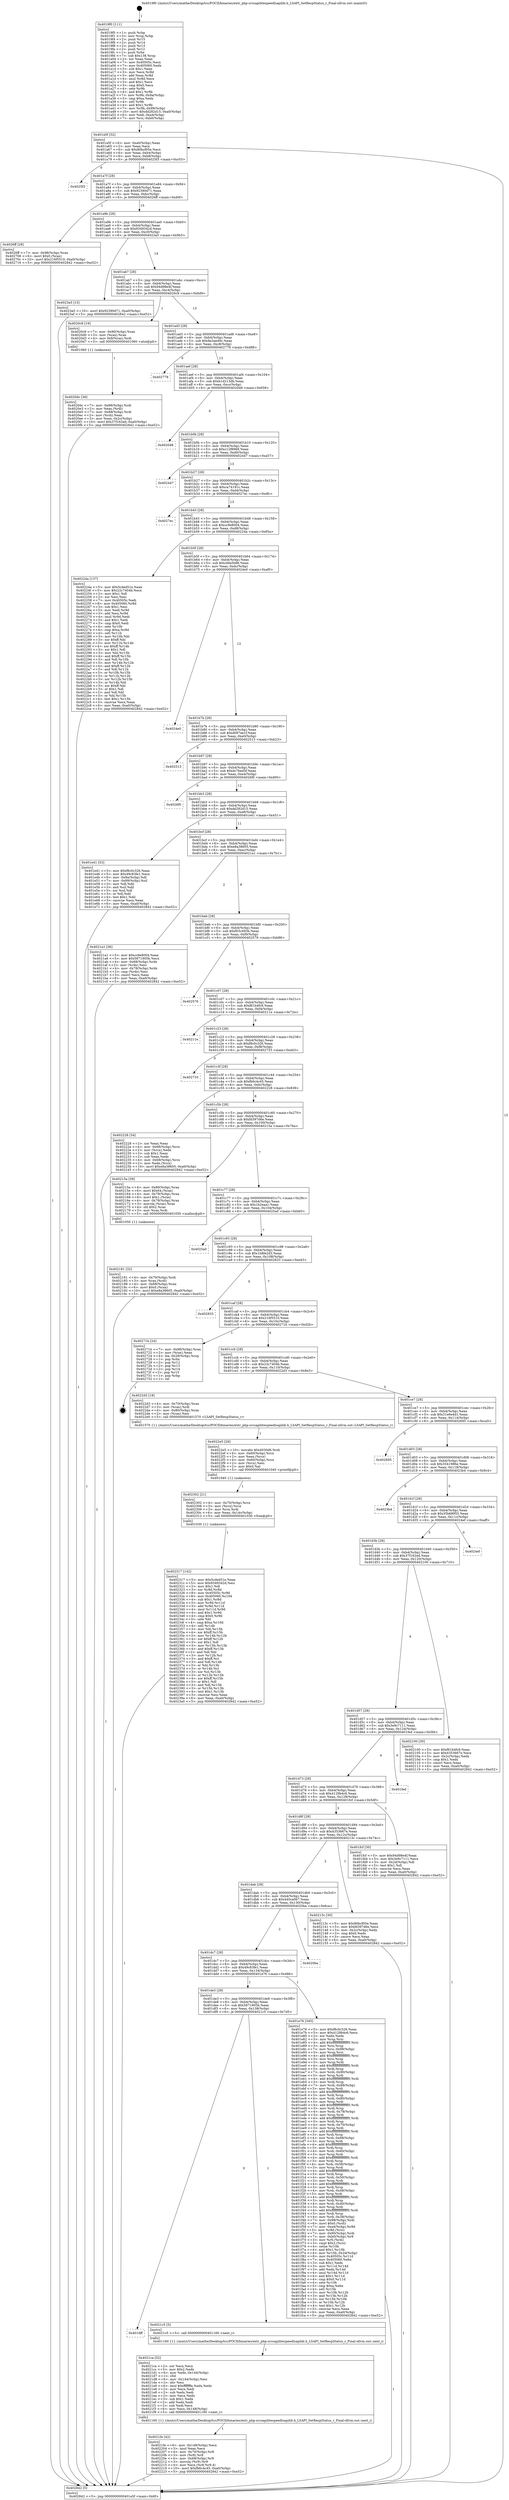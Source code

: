 digraph "0x4019f0" {
  label = "0x4019f0 (/mnt/c/Users/mathe/Desktop/tcc/POCII/binaries/extr_php-srcsapilitespeedlsapilib.h_LSAPI_SetRespStatus_r_Final-ollvm.out::main(0))"
  labelloc = "t"
  node[shape=record]

  Entry [label="",width=0.3,height=0.3,shape=circle,fillcolor=black,style=filled]
  "0x401a5f" [label="{
     0x401a5f [32]\l
     | [instrs]\l
     &nbsp;&nbsp;0x401a5f \<+6\>: mov -0xa0(%rbp),%eax\l
     &nbsp;&nbsp;0x401a65 \<+2\>: mov %eax,%ecx\l
     &nbsp;&nbsp;0x401a67 \<+6\>: sub $0x80bcf05e,%ecx\l
     &nbsp;&nbsp;0x401a6d \<+6\>: mov %eax,-0xb4(%rbp)\l
     &nbsp;&nbsp;0x401a73 \<+6\>: mov %ecx,-0xb8(%rbp)\l
     &nbsp;&nbsp;0x401a79 \<+6\>: je 00000000004025f3 \<main+0xc03\>\l
  }"]
  "0x4025f3" [label="{
     0x4025f3\l
  }", style=dashed]
  "0x401a7f" [label="{
     0x401a7f [28]\l
     | [instrs]\l
     &nbsp;&nbsp;0x401a7f \<+5\>: jmp 0000000000401a84 \<main+0x94\>\l
     &nbsp;&nbsp;0x401a84 \<+6\>: mov -0xb4(%rbp),%eax\l
     &nbsp;&nbsp;0x401a8a \<+5\>: sub $0x92390d71,%eax\l
     &nbsp;&nbsp;0x401a8f \<+6\>: mov %eax,-0xbc(%rbp)\l
     &nbsp;&nbsp;0x401a95 \<+6\>: je 00000000004026ff \<main+0xd0f\>\l
  }"]
  Exit [label="",width=0.3,height=0.3,shape=circle,fillcolor=black,style=filled,peripheries=2]
  "0x4026ff" [label="{
     0x4026ff [28]\l
     | [instrs]\l
     &nbsp;&nbsp;0x4026ff \<+7\>: mov -0x98(%rbp),%rax\l
     &nbsp;&nbsp;0x402706 \<+6\>: movl $0x0,(%rax)\l
     &nbsp;&nbsp;0x40270c \<+10\>: movl $0x216f5510,-0xa0(%rbp)\l
     &nbsp;&nbsp;0x402716 \<+5\>: jmp 0000000000402842 \<main+0xe52\>\l
  }"]
  "0x401a9b" [label="{
     0x401a9b [28]\l
     | [instrs]\l
     &nbsp;&nbsp;0x401a9b \<+5\>: jmp 0000000000401aa0 \<main+0xb0\>\l
     &nbsp;&nbsp;0x401aa0 \<+6\>: mov -0xb4(%rbp),%eax\l
     &nbsp;&nbsp;0x401aa6 \<+5\>: sub $0x9349342d,%eax\l
     &nbsp;&nbsp;0x401aab \<+6\>: mov %eax,-0xc0(%rbp)\l
     &nbsp;&nbsp;0x401ab1 \<+6\>: je 00000000004023a5 \<main+0x9b5\>\l
  }"]
  "0x402317" [label="{
     0x402317 [142]\l
     | [instrs]\l
     &nbsp;&nbsp;0x402317 \<+5\>: mov $0x5cded51e,%eax\l
     &nbsp;&nbsp;0x40231c \<+5\>: mov $0x9349342d,%esi\l
     &nbsp;&nbsp;0x402321 \<+2\>: mov $0x1,%dl\l
     &nbsp;&nbsp;0x402323 \<+3\>: xor %r8d,%r8d\l
     &nbsp;&nbsp;0x402326 \<+8\>: mov 0x40505c,%r9d\l
     &nbsp;&nbsp;0x40232e \<+8\>: mov 0x405060,%r10d\l
     &nbsp;&nbsp;0x402336 \<+4\>: sub $0x1,%r8d\l
     &nbsp;&nbsp;0x40233a \<+3\>: mov %r9d,%r11d\l
     &nbsp;&nbsp;0x40233d \<+3\>: add %r8d,%r11d\l
     &nbsp;&nbsp;0x402340 \<+4\>: imul %r11d,%r9d\l
     &nbsp;&nbsp;0x402344 \<+4\>: and $0x1,%r9d\l
     &nbsp;&nbsp;0x402348 \<+4\>: cmp $0x0,%r9d\l
     &nbsp;&nbsp;0x40234c \<+3\>: sete %bl\l
     &nbsp;&nbsp;0x40234f \<+4\>: cmp $0xa,%r10d\l
     &nbsp;&nbsp;0x402353 \<+4\>: setl %r14b\l
     &nbsp;&nbsp;0x402357 \<+3\>: mov %bl,%r15b\l
     &nbsp;&nbsp;0x40235a \<+4\>: xor $0xff,%r15b\l
     &nbsp;&nbsp;0x40235e \<+3\>: mov %r14b,%r12b\l
     &nbsp;&nbsp;0x402361 \<+4\>: xor $0xff,%r12b\l
     &nbsp;&nbsp;0x402365 \<+3\>: xor $0x1,%dl\l
     &nbsp;&nbsp;0x402368 \<+3\>: mov %r15b,%r13b\l
     &nbsp;&nbsp;0x40236b \<+4\>: and $0xff,%r13b\l
     &nbsp;&nbsp;0x40236f \<+2\>: and %dl,%bl\l
     &nbsp;&nbsp;0x402371 \<+3\>: mov %r12b,%cl\l
     &nbsp;&nbsp;0x402374 \<+3\>: and $0xff,%cl\l
     &nbsp;&nbsp;0x402377 \<+3\>: and %dl,%r14b\l
     &nbsp;&nbsp;0x40237a \<+3\>: or %bl,%r13b\l
     &nbsp;&nbsp;0x40237d \<+3\>: or %r14b,%cl\l
     &nbsp;&nbsp;0x402380 \<+3\>: xor %cl,%r13b\l
     &nbsp;&nbsp;0x402383 \<+3\>: or %r12b,%r15b\l
     &nbsp;&nbsp;0x402386 \<+4\>: xor $0xff,%r15b\l
     &nbsp;&nbsp;0x40238a \<+3\>: or $0x1,%dl\l
     &nbsp;&nbsp;0x40238d \<+3\>: and %dl,%r15b\l
     &nbsp;&nbsp;0x402390 \<+3\>: or %r15b,%r13b\l
     &nbsp;&nbsp;0x402393 \<+4\>: test $0x1,%r13b\l
     &nbsp;&nbsp;0x402397 \<+3\>: cmovne %esi,%eax\l
     &nbsp;&nbsp;0x40239a \<+6\>: mov %eax,-0xa0(%rbp)\l
     &nbsp;&nbsp;0x4023a0 \<+5\>: jmp 0000000000402842 \<main+0xe52\>\l
  }"]
  "0x4023a5" [label="{
     0x4023a5 [15]\l
     | [instrs]\l
     &nbsp;&nbsp;0x4023a5 \<+10\>: movl $0x92390d71,-0xa0(%rbp)\l
     &nbsp;&nbsp;0x4023af \<+5\>: jmp 0000000000402842 \<main+0xe52\>\l
  }"]
  "0x401ab7" [label="{
     0x401ab7 [28]\l
     | [instrs]\l
     &nbsp;&nbsp;0x401ab7 \<+5\>: jmp 0000000000401abc \<main+0xcc\>\l
     &nbsp;&nbsp;0x401abc \<+6\>: mov -0xb4(%rbp),%eax\l
     &nbsp;&nbsp;0x401ac2 \<+5\>: sub $0x94d98e4f,%eax\l
     &nbsp;&nbsp;0x401ac7 \<+6\>: mov %eax,-0xc4(%rbp)\l
     &nbsp;&nbsp;0x401acd \<+6\>: je 00000000004020c9 \<main+0x6d9\>\l
  }"]
  "0x402302" [label="{
     0x402302 [21]\l
     | [instrs]\l
     &nbsp;&nbsp;0x402302 \<+4\>: mov -0x70(%rbp),%rcx\l
     &nbsp;&nbsp;0x402306 \<+3\>: mov (%rcx),%rcx\l
     &nbsp;&nbsp;0x402309 \<+3\>: mov %rcx,%rdi\l
     &nbsp;&nbsp;0x40230c \<+6\>: mov %eax,-0x14c(%rbp)\l
     &nbsp;&nbsp;0x402312 \<+5\>: call 0000000000401030 \<free@plt\>\l
     | [calls]\l
     &nbsp;&nbsp;0x401030 \{1\} (unknown)\l
  }"]
  "0x4020c9" [label="{
     0x4020c9 [19]\l
     | [instrs]\l
     &nbsp;&nbsp;0x4020c9 \<+7\>: mov -0x90(%rbp),%rax\l
     &nbsp;&nbsp;0x4020d0 \<+3\>: mov (%rax),%rax\l
     &nbsp;&nbsp;0x4020d3 \<+4\>: mov 0x8(%rax),%rdi\l
     &nbsp;&nbsp;0x4020d7 \<+5\>: call 0000000000401060 \<atoi@plt\>\l
     | [calls]\l
     &nbsp;&nbsp;0x401060 \{1\} (unknown)\l
  }"]
  "0x401ad3" [label="{
     0x401ad3 [28]\l
     | [instrs]\l
     &nbsp;&nbsp;0x401ad3 \<+5\>: jmp 0000000000401ad8 \<main+0xe8\>\l
     &nbsp;&nbsp;0x401ad8 \<+6\>: mov -0xb4(%rbp),%eax\l
     &nbsp;&nbsp;0x401ade \<+5\>: sub $0x9a3ae49c,%eax\l
     &nbsp;&nbsp;0x401ae3 \<+6\>: mov %eax,-0xc8(%rbp)\l
     &nbsp;&nbsp;0x401ae9 \<+6\>: je 0000000000402778 \<main+0xd88\>\l
  }"]
  "0x4022e5" [label="{
     0x4022e5 [29]\l
     | [instrs]\l
     &nbsp;&nbsp;0x4022e5 \<+10\>: movabs $0x4030d6,%rdi\l
     &nbsp;&nbsp;0x4022ef \<+4\>: mov -0x60(%rbp),%rcx\l
     &nbsp;&nbsp;0x4022f3 \<+2\>: mov %eax,(%rcx)\l
     &nbsp;&nbsp;0x4022f5 \<+4\>: mov -0x60(%rbp),%rcx\l
     &nbsp;&nbsp;0x4022f9 \<+2\>: mov (%rcx),%esi\l
     &nbsp;&nbsp;0x4022fb \<+2\>: mov $0x0,%al\l
     &nbsp;&nbsp;0x4022fd \<+5\>: call 0000000000401040 \<printf@plt\>\l
     | [calls]\l
     &nbsp;&nbsp;0x401040 \{1\} (unknown)\l
  }"]
  "0x402778" [label="{
     0x402778\l
  }", style=dashed]
  "0x401aef" [label="{
     0x401aef [28]\l
     | [instrs]\l
     &nbsp;&nbsp;0x401aef \<+5\>: jmp 0000000000401af4 \<main+0x104\>\l
     &nbsp;&nbsp;0x401af4 \<+6\>: mov -0xb4(%rbp),%eax\l
     &nbsp;&nbsp;0x401afa \<+5\>: sub $0xb1d213db,%eax\l
     &nbsp;&nbsp;0x401aff \<+6\>: mov %eax,-0xcc(%rbp)\l
     &nbsp;&nbsp;0x401b05 \<+6\>: je 0000000000402048 \<main+0x658\>\l
  }"]
  "0x4021fe" [label="{
     0x4021fe [42]\l
     | [instrs]\l
     &nbsp;&nbsp;0x4021fe \<+6\>: mov -0x148(%rbp),%ecx\l
     &nbsp;&nbsp;0x402204 \<+3\>: imul %eax,%ecx\l
     &nbsp;&nbsp;0x402207 \<+4\>: mov -0x70(%rbp),%r8\l
     &nbsp;&nbsp;0x40220b \<+3\>: mov (%r8),%r8\l
     &nbsp;&nbsp;0x40220e \<+4\>: mov -0x68(%rbp),%r9\l
     &nbsp;&nbsp;0x402212 \<+3\>: movslq (%r9),%r9\l
     &nbsp;&nbsp;0x402215 \<+4\>: mov %ecx,(%r8,%r9,4)\l
     &nbsp;&nbsp;0x402219 \<+10\>: movl $0xfb6c4c45,-0xa0(%rbp)\l
     &nbsp;&nbsp;0x402223 \<+5\>: jmp 0000000000402842 \<main+0xe52\>\l
  }"]
  "0x402048" [label="{
     0x402048\l
  }", style=dashed]
  "0x401b0b" [label="{
     0x401b0b [28]\l
     | [instrs]\l
     &nbsp;&nbsp;0x401b0b \<+5\>: jmp 0000000000401b10 \<main+0x120\>\l
     &nbsp;&nbsp;0x401b10 \<+6\>: mov -0xb4(%rbp),%eax\l
     &nbsp;&nbsp;0x401b16 \<+5\>: sub $0xc12f8969,%eax\l
     &nbsp;&nbsp;0x401b1b \<+6\>: mov %eax,-0xd0(%rbp)\l
     &nbsp;&nbsp;0x401b21 \<+6\>: je 0000000000402447 \<main+0xa57\>\l
  }"]
  "0x4021ca" [label="{
     0x4021ca [52]\l
     | [instrs]\l
     &nbsp;&nbsp;0x4021ca \<+2\>: xor %ecx,%ecx\l
     &nbsp;&nbsp;0x4021cc \<+5\>: mov $0x2,%edx\l
     &nbsp;&nbsp;0x4021d1 \<+6\>: mov %edx,-0x144(%rbp)\l
     &nbsp;&nbsp;0x4021d7 \<+1\>: cltd\l
     &nbsp;&nbsp;0x4021d8 \<+6\>: mov -0x144(%rbp),%esi\l
     &nbsp;&nbsp;0x4021de \<+2\>: idiv %esi\l
     &nbsp;&nbsp;0x4021e0 \<+6\>: imul $0xfffffffe,%edx,%edx\l
     &nbsp;&nbsp;0x4021e6 \<+2\>: mov %ecx,%edi\l
     &nbsp;&nbsp;0x4021e8 \<+2\>: sub %edx,%edi\l
     &nbsp;&nbsp;0x4021ea \<+2\>: mov %ecx,%edx\l
     &nbsp;&nbsp;0x4021ec \<+3\>: sub $0x1,%edx\l
     &nbsp;&nbsp;0x4021ef \<+2\>: add %edx,%edi\l
     &nbsp;&nbsp;0x4021f1 \<+2\>: sub %edi,%ecx\l
     &nbsp;&nbsp;0x4021f3 \<+6\>: mov %ecx,-0x148(%rbp)\l
     &nbsp;&nbsp;0x4021f9 \<+5\>: call 0000000000401160 \<next_i\>\l
     | [calls]\l
     &nbsp;&nbsp;0x401160 \{1\} (/mnt/c/Users/mathe/Desktop/tcc/POCII/binaries/extr_php-srcsapilitespeedlsapilib.h_LSAPI_SetRespStatus_r_Final-ollvm.out::next_i)\l
  }"]
  "0x402447" [label="{
     0x402447\l
  }", style=dashed]
  "0x401b27" [label="{
     0x401b27 [28]\l
     | [instrs]\l
     &nbsp;&nbsp;0x401b27 \<+5\>: jmp 0000000000401b2c \<main+0x13c\>\l
     &nbsp;&nbsp;0x401b2c \<+6\>: mov -0xb4(%rbp),%eax\l
     &nbsp;&nbsp;0x401b32 \<+5\>: sub $0xca74191c,%eax\l
     &nbsp;&nbsp;0x401b37 \<+6\>: mov %eax,-0xd4(%rbp)\l
     &nbsp;&nbsp;0x401b3d \<+6\>: je 00000000004027ec \<main+0xdfc\>\l
  }"]
  "0x401dff" [label="{
     0x401dff\l
  }", style=dashed]
  "0x4027ec" [label="{
     0x4027ec\l
  }", style=dashed]
  "0x401b43" [label="{
     0x401b43 [28]\l
     | [instrs]\l
     &nbsp;&nbsp;0x401b43 \<+5\>: jmp 0000000000401b48 \<main+0x158\>\l
     &nbsp;&nbsp;0x401b48 \<+6\>: mov -0xb4(%rbp),%eax\l
     &nbsp;&nbsp;0x401b4e \<+5\>: sub $0xcc9e8004,%eax\l
     &nbsp;&nbsp;0x401b53 \<+6\>: mov %eax,-0xd8(%rbp)\l
     &nbsp;&nbsp;0x401b59 \<+6\>: je 000000000040224a \<main+0x85a\>\l
  }"]
  "0x4021c5" [label="{
     0x4021c5 [5]\l
     | [instrs]\l
     &nbsp;&nbsp;0x4021c5 \<+5\>: call 0000000000401160 \<next_i\>\l
     | [calls]\l
     &nbsp;&nbsp;0x401160 \{1\} (/mnt/c/Users/mathe/Desktop/tcc/POCII/binaries/extr_php-srcsapilitespeedlsapilib.h_LSAPI_SetRespStatus_r_Final-ollvm.out::next_i)\l
  }"]
  "0x40224a" [label="{
     0x40224a [137]\l
     | [instrs]\l
     &nbsp;&nbsp;0x40224a \<+5\>: mov $0x5cded51e,%eax\l
     &nbsp;&nbsp;0x40224f \<+5\>: mov $0x22c7404b,%ecx\l
     &nbsp;&nbsp;0x402254 \<+2\>: mov $0x1,%dl\l
     &nbsp;&nbsp;0x402256 \<+2\>: xor %esi,%esi\l
     &nbsp;&nbsp;0x402258 \<+7\>: mov 0x40505c,%edi\l
     &nbsp;&nbsp;0x40225f \<+8\>: mov 0x405060,%r8d\l
     &nbsp;&nbsp;0x402267 \<+3\>: sub $0x1,%esi\l
     &nbsp;&nbsp;0x40226a \<+3\>: mov %edi,%r9d\l
     &nbsp;&nbsp;0x40226d \<+3\>: add %esi,%r9d\l
     &nbsp;&nbsp;0x402270 \<+4\>: imul %r9d,%edi\l
     &nbsp;&nbsp;0x402274 \<+3\>: and $0x1,%edi\l
     &nbsp;&nbsp;0x402277 \<+3\>: cmp $0x0,%edi\l
     &nbsp;&nbsp;0x40227a \<+4\>: sete %r10b\l
     &nbsp;&nbsp;0x40227e \<+4\>: cmp $0xa,%r8d\l
     &nbsp;&nbsp;0x402282 \<+4\>: setl %r11b\l
     &nbsp;&nbsp;0x402286 \<+3\>: mov %r10b,%bl\l
     &nbsp;&nbsp;0x402289 \<+3\>: xor $0xff,%bl\l
     &nbsp;&nbsp;0x40228c \<+3\>: mov %r11b,%r14b\l
     &nbsp;&nbsp;0x40228f \<+4\>: xor $0xff,%r14b\l
     &nbsp;&nbsp;0x402293 \<+3\>: xor $0x1,%dl\l
     &nbsp;&nbsp;0x402296 \<+3\>: mov %bl,%r15b\l
     &nbsp;&nbsp;0x402299 \<+4\>: and $0xff,%r15b\l
     &nbsp;&nbsp;0x40229d \<+3\>: and %dl,%r10b\l
     &nbsp;&nbsp;0x4022a0 \<+3\>: mov %r14b,%r12b\l
     &nbsp;&nbsp;0x4022a3 \<+4\>: and $0xff,%r12b\l
     &nbsp;&nbsp;0x4022a7 \<+3\>: and %dl,%r11b\l
     &nbsp;&nbsp;0x4022aa \<+3\>: or %r10b,%r15b\l
     &nbsp;&nbsp;0x4022ad \<+3\>: or %r11b,%r12b\l
     &nbsp;&nbsp;0x4022b0 \<+3\>: xor %r12b,%r15b\l
     &nbsp;&nbsp;0x4022b3 \<+3\>: or %r14b,%bl\l
     &nbsp;&nbsp;0x4022b6 \<+3\>: xor $0xff,%bl\l
     &nbsp;&nbsp;0x4022b9 \<+3\>: or $0x1,%dl\l
     &nbsp;&nbsp;0x4022bc \<+2\>: and %dl,%bl\l
     &nbsp;&nbsp;0x4022be \<+3\>: or %bl,%r15b\l
     &nbsp;&nbsp;0x4022c1 \<+4\>: test $0x1,%r15b\l
     &nbsp;&nbsp;0x4022c5 \<+3\>: cmovne %ecx,%eax\l
     &nbsp;&nbsp;0x4022c8 \<+6\>: mov %eax,-0xa0(%rbp)\l
     &nbsp;&nbsp;0x4022ce \<+5\>: jmp 0000000000402842 \<main+0xe52\>\l
  }"]
  "0x401b5f" [label="{
     0x401b5f [28]\l
     | [instrs]\l
     &nbsp;&nbsp;0x401b5f \<+5\>: jmp 0000000000401b64 \<main+0x174\>\l
     &nbsp;&nbsp;0x401b64 \<+6\>: mov -0xb4(%rbp),%eax\l
     &nbsp;&nbsp;0x401b6a \<+5\>: sub $0xcfda5b86,%eax\l
     &nbsp;&nbsp;0x401b6f \<+6\>: mov %eax,-0xdc(%rbp)\l
     &nbsp;&nbsp;0x401b75 \<+6\>: je 00000000004024e0 \<main+0xaf0\>\l
  }"]
  "0x402181" [label="{
     0x402181 [32]\l
     | [instrs]\l
     &nbsp;&nbsp;0x402181 \<+4\>: mov -0x70(%rbp),%rdi\l
     &nbsp;&nbsp;0x402185 \<+3\>: mov %rax,(%rdi)\l
     &nbsp;&nbsp;0x402188 \<+4\>: mov -0x68(%rbp),%rax\l
     &nbsp;&nbsp;0x40218c \<+6\>: movl $0x0,(%rax)\l
     &nbsp;&nbsp;0x402192 \<+10\>: movl $0xe8a38605,-0xa0(%rbp)\l
     &nbsp;&nbsp;0x40219c \<+5\>: jmp 0000000000402842 \<main+0xe52\>\l
  }"]
  "0x4024e0" [label="{
     0x4024e0\l
  }", style=dashed]
  "0x401b7b" [label="{
     0x401b7b [28]\l
     | [instrs]\l
     &nbsp;&nbsp;0x401b7b \<+5\>: jmp 0000000000401b80 \<main+0x190\>\l
     &nbsp;&nbsp;0x401b80 \<+6\>: mov -0xb4(%rbp),%eax\l
     &nbsp;&nbsp;0x401b86 \<+5\>: sub $0xd087ee1f,%eax\l
     &nbsp;&nbsp;0x401b8b \<+6\>: mov %eax,-0xe0(%rbp)\l
     &nbsp;&nbsp;0x401b91 \<+6\>: je 0000000000402513 \<main+0xb23\>\l
  }"]
  "0x4020dc" [label="{
     0x4020dc [36]\l
     | [instrs]\l
     &nbsp;&nbsp;0x4020dc \<+7\>: mov -0x88(%rbp),%rdi\l
     &nbsp;&nbsp;0x4020e3 \<+2\>: mov %eax,(%rdi)\l
     &nbsp;&nbsp;0x4020e5 \<+7\>: mov -0x88(%rbp),%rdi\l
     &nbsp;&nbsp;0x4020ec \<+2\>: mov (%rdi),%eax\l
     &nbsp;&nbsp;0x4020ee \<+3\>: mov %eax,-0x2c(%rbp)\l
     &nbsp;&nbsp;0x4020f1 \<+10\>: movl $0x37f162ed,-0xa0(%rbp)\l
     &nbsp;&nbsp;0x4020fb \<+5\>: jmp 0000000000402842 \<main+0xe52\>\l
  }"]
  "0x402513" [label="{
     0x402513\l
  }", style=dashed]
  "0x401b97" [label="{
     0x401b97 [28]\l
     | [instrs]\l
     &nbsp;&nbsp;0x401b97 \<+5\>: jmp 0000000000401b9c \<main+0x1ac\>\l
     &nbsp;&nbsp;0x401b9c \<+6\>: mov -0xb4(%rbp),%eax\l
     &nbsp;&nbsp;0x401ba2 \<+5\>: sub $0xdc7bed5f,%eax\l
     &nbsp;&nbsp;0x401ba7 \<+6\>: mov %eax,-0xe4(%rbp)\l
     &nbsp;&nbsp;0x401bad \<+6\>: je 00000000004026f0 \<main+0xd00\>\l
  }"]
  "0x401de3" [label="{
     0x401de3 [28]\l
     | [instrs]\l
     &nbsp;&nbsp;0x401de3 \<+5\>: jmp 0000000000401de8 \<main+0x3f8\>\l
     &nbsp;&nbsp;0x401de8 \<+6\>: mov -0xb4(%rbp),%eax\l
     &nbsp;&nbsp;0x401dee \<+5\>: sub $0x5871905b,%eax\l
     &nbsp;&nbsp;0x401df3 \<+6\>: mov %eax,-0x138(%rbp)\l
     &nbsp;&nbsp;0x401df9 \<+6\>: je 00000000004021c5 \<main+0x7d5\>\l
  }"]
  "0x4026f0" [label="{
     0x4026f0\l
  }", style=dashed]
  "0x401bb3" [label="{
     0x401bb3 [28]\l
     | [instrs]\l
     &nbsp;&nbsp;0x401bb3 \<+5\>: jmp 0000000000401bb8 \<main+0x1c8\>\l
     &nbsp;&nbsp;0x401bb8 \<+6\>: mov -0xb4(%rbp),%eax\l
     &nbsp;&nbsp;0x401bbe \<+5\>: sub $0xdd282d15,%eax\l
     &nbsp;&nbsp;0x401bc3 \<+6\>: mov %eax,-0xe8(%rbp)\l
     &nbsp;&nbsp;0x401bc9 \<+6\>: je 0000000000401e41 \<main+0x451\>\l
  }"]
  "0x401e76" [label="{
     0x401e76 [345]\l
     | [instrs]\l
     &nbsp;&nbsp;0x401e76 \<+5\>: mov $0xf8c0c326,%eax\l
     &nbsp;&nbsp;0x401e7b \<+5\>: mov $0x4129b4c6,%ecx\l
     &nbsp;&nbsp;0x401e80 \<+2\>: xor %edx,%edx\l
     &nbsp;&nbsp;0x401e82 \<+3\>: mov %rsp,%rsi\l
     &nbsp;&nbsp;0x401e85 \<+4\>: add $0xfffffffffffffff0,%rsi\l
     &nbsp;&nbsp;0x401e89 \<+3\>: mov %rsi,%rsp\l
     &nbsp;&nbsp;0x401e8c \<+7\>: mov %rsi,-0x98(%rbp)\l
     &nbsp;&nbsp;0x401e93 \<+3\>: mov %rsp,%rsi\l
     &nbsp;&nbsp;0x401e96 \<+4\>: add $0xfffffffffffffff0,%rsi\l
     &nbsp;&nbsp;0x401e9a \<+3\>: mov %rsi,%rsp\l
     &nbsp;&nbsp;0x401e9d \<+3\>: mov %rsp,%rdi\l
     &nbsp;&nbsp;0x401ea0 \<+4\>: add $0xfffffffffffffff0,%rdi\l
     &nbsp;&nbsp;0x401ea4 \<+3\>: mov %rdi,%rsp\l
     &nbsp;&nbsp;0x401ea7 \<+7\>: mov %rdi,-0x90(%rbp)\l
     &nbsp;&nbsp;0x401eae \<+3\>: mov %rsp,%rdi\l
     &nbsp;&nbsp;0x401eb1 \<+4\>: add $0xfffffffffffffff0,%rdi\l
     &nbsp;&nbsp;0x401eb5 \<+3\>: mov %rdi,%rsp\l
     &nbsp;&nbsp;0x401eb8 \<+7\>: mov %rdi,-0x88(%rbp)\l
     &nbsp;&nbsp;0x401ebf \<+3\>: mov %rsp,%rdi\l
     &nbsp;&nbsp;0x401ec2 \<+4\>: add $0xfffffffffffffff0,%rdi\l
     &nbsp;&nbsp;0x401ec6 \<+3\>: mov %rdi,%rsp\l
     &nbsp;&nbsp;0x401ec9 \<+4\>: mov %rdi,-0x80(%rbp)\l
     &nbsp;&nbsp;0x401ecd \<+3\>: mov %rsp,%rdi\l
     &nbsp;&nbsp;0x401ed0 \<+4\>: add $0xfffffffffffffff0,%rdi\l
     &nbsp;&nbsp;0x401ed4 \<+3\>: mov %rdi,%rsp\l
     &nbsp;&nbsp;0x401ed7 \<+4\>: mov %rdi,-0x78(%rbp)\l
     &nbsp;&nbsp;0x401edb \<+3\>: mov %rsp,%rdi\l
     &nbsp;&nbsp;0x401ede \<+4\>: add $0xfffffffffffffff0,%rdi\l
     &nbsp;&nbsp;0x401ee2 \<+3\>: mov %rdi,%rsp\l
     &nbsp;&nbsp;0x401ee5 \<+4\>: mov %rdi,-0x70(%rbp)\l
     &nbsp;&nbsp;0x401ee9 \<+3\>: mov %rsp,%rdi\l
     &nbsp;&nbsp;0x401eec \<+4\>: add $0xfffffffffffffff0,%rdi\l
     &nbsp;&nbsp;0x401ef0 \<+3\>: mov %rdi,%rsp\l
     &nbsp;&nbsp;0x401ef3 \<+4\>: mov %rdi,-0x68(%rbp)\l
     &nbsp;&nbsp;0x401ef7 \<+3\>: mov %rsp,%rdi\l
     &nbsp;&nbsp;0x401efa \<+4\>: add $0xfffffffffffffff0,%rdi\l
     &nbsp;&nbsp;0x401efe \<+3\>: mov %rdi,%rsp\l
     &nbsp;&nbsp;0x401f01 \<+4\>: mov %rdi,-0x60(%rbp)\l
     &nbsp;&nbsp;0x401f05 \<+3\>: mov %rsp,%rdi\l
     &nbsp;&nbsp;0x401f08 \<+4\>: add $0xfffffffffffffff0,%rdi\l
     &nbsp;&nbsp;0x401f0c \<+3\>: mov %rdi,%rsp\l
     &nbsp;&nbsp;0x401f0f \<+4\>: mov %rdi,-0x58(%rbp)\l
     &nbsp;&nbsp;0x401f13 \<+3\>: mov %rsp,%rdi\l
     &nbsp;&nbsp;0x401f16 \<+4\>: add $0xfffffffffffffff0,%rdi\l
     &nbsp;&nbsp;0x401f1a \<+3\>: mov %rdi,%rsp\l
     &nbsp;&nbsp;0x401f1d \<+4\>: mov %rdi,-0x50(%rbp)\l
     &nbsp;&nbsp;0x401f21 \<+3\>: mov %rsp,%rdi\l
     &nbsp;&nbsp;0x401f24 \<+4\>: add $0xfffffffffffffff0,%rdi\l
     &nbsp;&nbsp;0x401f28 \<+3\>: mov %rdi,%rsp\l
     &nbsp;&nbsp;0x401f2b \<+4\>: mov %rdi,-0x48(%rbp)\l
     &nbsp;&nbsp;0x401f2f \<+3\>: mov %rsp,%rdi\l
     &nbsp;&nbsp;0x401f32 \<+4\>: add $0xfffffffffffffff0,%rdi\l
     &nbsp;&nbsp;0x401f36 \<+3\>: mov %rdi,%rsp\l
     &nbsp;&nbsp;0x401f39 \<+4\>: mov %rdi,-0x40(%rbp)\l
     &nbsp;&nbsp;0x401f3d \<+3\>: mov %rsp,%rdi\l
     &nbsp;&nbsp;0x401f40 \<+4\>: add $0xfffffffffffffff0,%rdi\l
     &nbsp;&nbsp;0x401f44 \<+3\>: mov %rdi,%rsp\l
     &nbsp;&nbsp;0x401f47 \<+4\>: mov %rdi,-0x38(%rbp)\l
     &nbsp;&nbsp;0x401f4b \<+7\>: mov -0x98(%rbp),%rdi\l
     &nbsp;&nbsp;0x401f52 \<+6\>: movl $0x0,(%rdi)\l
     &nbsp;&nbsp;0x401f58 \<+7\>: mov -0xa4(%rbp),%r8d\l
     &nbsp;&nbsp;0x401f5f \<+3\>: mov %r8d,(%rsi)\l
     &nbsp;&nbsp;0x401f62 \<+7\>: mov -0x90(%rbp),%rdi\l
     &nbsp;&nbsp;0x401f69 \<+7\>: mov -0xb0(%rbp),%r9\l
     &nbsp;&nbsp;0x401f70 \<+3\>: mov %r9,(%rdi)\l
     &nbsp;&nbsp;0x401f73 \<+3\>: cmpl $0x2,(%rsi)\l
     &nbsp;&nbsp;0x401f76 \<+4\>: setne %r10b\l
     &nbsp;&nbsp;0x401f7a \<+4\>: and $0x1,%r10b\l
     &nbsp;&nbsp;0x401f7e \<+4\>: mov %r10b,-0x2d(%rbp)\l
     &nbsp;&nbsp;0x401f82 \<+8\>: mov 0x40505c,%r11d\l
     &nbsp;&nbsp;0x401f8a \<+7\>: mov 0x405060,%ebx\l
     &nbsp;&nbsp;0x401f91 \<+3\>: sub $0x1,%edx\l
     &nbsp;&nbsp;0x401f94 \<+3\>: mov %r11d,%r14d\l
     &nbsp;&nbsp;0x401f97 \<+3\>: add %edx,%r14d\l
     &nbsp;&nbsp;0x401f9a \<+4\>: imul %r14d,%r11d\l
     &nbsp;&nbsp;0x401f9e \<+4\>: and $0x1,%r11d\l
     &nbsp;&nbsp;0x401fa2 \<+4\>: cmp $0x0,%r11d\l
     &nbsp;&nbsp;0x401fa6 \<+4\>: sete %r10b\l
     &nbsp;&nbsp;0x401faa \<+3\>: cmp $0xa,%ebx\l
     &nbsp;&nbsp;0x401fad \<+4\>: setl %r15b\l
     &nbsp;&nbsp;0x401fb1 \<+3\>: mov %r10b,%r12b\l
     &nbsp;&nbsp;0x401fb4 \<+3\>: and %r15b,%r12b\l
     &nbsp;&nbsp;0x401fb7 \<+3\>: xor %r15b,%r10b\l
     &nbsp;&nbsp;0x401fba \<+3\>: or %r10b,%r12b\l
     &nbsp;&nbsp;0x401fbd \<+4\>: test $0x1,%r12b\l
     &nbsp;&nbsp;0x401fc1 \<+3\>: cmovne %ecx,%eax\l
     &nbsp;&nbsp;0x401fc4 \<+6\>: mov %eax,-0xa0(%rbp)\l
     &nbsp;&nbsp;0x401fca \<+5\>: jmp 0000000000402842 \<main+0xe52\>\l
  }"]
  "0x401e41" [label="{
     0x401e41 [53]\l
     | [instrs]\l
     &nbsp;&nbsp;0x401e41 \<+5\>: mov $0xf8c0c326,%eax\l
     &nbsp;&nbsp;0x401e46 \<+5\>: mov $0x49c83fe1,%ecx\l
     &nbsp;&nbsp;0x401e4b \<+6\>: mov -0x9a(%rbp),%dl\l
     &nbsp;&nbsp;0x401e51 \<+7\>: mov -0x99(%rbp),%sil\l
     &nbsp;&nbsp;0x401e58 \<+3\>: mov %dl,%dil\l
     &nbsp;&nbsp;0x401e5b \<+3\>: and %sil,%dil\l
     &nbsp;&nbsp;0x401e5e \<+3\>: xor %sil,%dl\l
     &nbsp;&nbsp;0x401e61 \<+3\>: or %dl,%dil\l
     &nbsp;&nbsp;0x401e64 \<+4\>: test $0x1,%dil\l
     &nbsp;&nbsp;0x401e68 \<+3\>: cmovne %ecx,%eax\l
     &nbsp;&nbsp;0x401e6b \<+6\>: mov %eax,-0xa0(%rbp)\l
     &nbsp;&nbsp;0x401e71 \<+5\>: jmp 0000000000402842 \<main+0xe52\>\l
  }"]
  "0x401bcf" [label="{
     0x401bcf [28]\l
     | [instrs]\l
     &nbsp;&nbsp;0x401bcf \<+5\>: jmp 0000000000401bd4 \<main+0x1e4\>\l
     &nbsp;&nbsp;0x401bd4 \<+6\>: mov -0xb4(%rbp),%eax\l
     &nbsp;&nbsp;0x401bda \<+5\>: sub $0xe8a38605,%eax\l
     &nbsp;&nbsp;0x401bdf \<+6\>: mov %eax,-0xec(%rbp)\l
     &nbsp;&nbsp;0x401be5 \<+6\>: je 00000000004021a1 \<main+0x7b1\>\l
  }"]
  "0x402842" [label="{
     0x402842 [5]\l
     | [instrs]\l
     &nbsp;&nbsp;0x402842 \<+5\>: jmp 0000000000401a5f \<main+0x6f\>\l
  }"]
  "0x4019f0" [label="{
     0x4019f0 [111]\l
     | [instrs]\l
     &nbsp;&nbsp;0x4019f0 \<+1\>: push %rbp\l
     &nbsp;&nbsp;0x4019f1 \<+3\>: mov %rsp,%rbp\l
     &nbsp;&nbsp;0x4019f4 \<+2\>: push %r15\l
     &nbsp;&nbsp;0x4019f6 \<+2\>: push %r14\l
     &nbsp;&nbsp;0x4019f8 \<+2\>: push %r13\l
     &nbsp;&nbsp;0x4019fa \<+2\>: push %r12\l
     &nbsp;&nbsp;0x4019fc \<+1\>: push %rbx\l
     &nbsp;&nbsp;0x4019fd \<+7\>: sub $0x138,%rsp\l
     &nbsp;&nbsp;0x401a04 \<+2\>: xor %eax,%eax\l
     &nbsp;&nbsp;0x401a06 \<+7\>: mov 0x40505c,%ecx\l
     &nbsp;&nbsp;0x401a0d \<+7\>: mov 0x405060,%edx\l
     &nbsp;&nbsp;0x401a14 \<+3\>: sub $0x1,%eax\l
     &nbsp;&nbsp;0x401a17 \<+3\>: mov %ecx,%r8d\l
     &nbsp;&nbsp;0x401a1a \<+3\>: add %eax,%r8d\l
     &nbsp;&nbsp;0x401a1d \<+4\>: imul %r8d,%ecx\l
     &nbsp;&nbsp;0x401a21 \<+3\>: and $0x1,%ecx\l
     &nbsp;&nbsp;0x401a24 \<+3\>: cmp $0x0,%ecx\l
     &nbsp;&nbsp;0x401a27 \<+4\>: sete %r9b\l
     &nbsp;&nbsp;0x401a2b \<+4\>: and $0x1,%r9b\l
     &nbsp;&nbsp;0x401a2f \<+7\>: mov %r9b,-0x9a(%rbp)\l
     &nbsp;&nbsp;0x401a36 \<+3\>: cmp $0xa,%edx\l
     &nbsp;&nbsp;0x401a39 \<+4\>: setl %r9b\l
     &nbsp;&nbsp;0x401a3d \<+4\>: and $0x1,%r9b\l
     &nbsp;&nbsp;0x401a41 \<+7\>: mov %r9b,-0x99(%rbp)\l
     &nbsp;&nbsp;0x401a48 \<+10\>: movl $0xdd282d15,-0xa0(%rbp)\l
     &nbsp;&nbsp;0x401a52 \<+6\>: mov %edi,-0xa4(%rbp)\l
     &nbsp;&nbsp;0x401a58 \<+7\>: mov %rsi,-0xb0(%rbp)\l
  }"]
  "0x401dc7" [label="{
     0x401dc7 [28]\l
     | [instrs]\l
     &nbsp;&nbsp;0x401dc7 \<+5\>: jmp 0000000000401dcc \<main+0x3dc\>\l
     &nbsp;&nbsp;0x401dcc \<+6\>: mov -0xb4(%rbp),%eax\l
     &nbsp;&nbsp;0x401dd2 \<+5\>: sub $0x49c83fe1,%eax\l
     &nbsp;&nbsp;0x401dd7 \<+6\>: mov %eax,-0x134(%rbp)\l
     &nbsp;&nbsp;0x401ddd \<+6\>: je 0000000000401e76 \<main+0x486\>\l
  }"]
  "0x4021a1" [label="{
     0x4021a1 [36]\l
     | [instrs]\l
     &nbsp;&nbsp;0x4021a1 \<+5\>: mov $0xcc9e8004,%eax\l
     &nbsp;&nbsp;0x4021a6 \<+5\>: mov $0x5871905b,%ecx\l
     &nbsp;&nbsp;0x4021ab \<+4\>: mov -0x68(%rbp),%rdx\l
     &nbsp;&nbsp;0x4021af \<+2\>: mov (%rdx),%esi\l
     &nbsp;&nbsp;0x4021b1 \<+4\>: mov -0x78(%rbp),%rdx\l
     &nbsp;&nbsp;0x4021b5 \<+2\>: cmp (%rdx),%esi\l
     &nbsp;&nbsp;0x4021b7 \<+3\>: cmovl %ecx,%eax\l
     &nbsp;&nbsp;0x4021ba \<+6\>: mov %eax,-0xa0(%rbp)\l
     &nbsp;&nbsp;0x4021c0 \<+5\>: jmp 0000000000402842 \<main+0xe52\>\l
  }"]
  "0x401beb" [label="{
     0x401beb [28]\l
     | [instrs]\l
     &nbsp;&nbsp;0x401beb \<+5\>: jmp 0000000000401bf0 \<main+0x200\>\l
     &nbsp;&nbsp;0x401bf0 \<+6\>: mov -0xb4(%rbp),%eax\l
     &nbsp;&nbsp;0x401bf6 \<+5\>: sub $0xf03c493b,%eax\l
     &nbsp;&nbsp;0x401bfb \<+6\>: mov %eax,-0xf0(%rbp)\l
     &nbsp;&nbsp;0x401c01 \<+6\>: je 0000000000402576 \<main+0xb86\>\l
  }"]
  "0x4020ba" [label="{
     0x4020ba\l
  }", style=dashed]
  "0x402576" [label="{
     0x402576\l
  }", style=dashed]
  "0x401c07" [label="{
     0x401c07 [28]\l
     | [instrs]\l
     &nbsp;&nbsp;0x401c07 \<+5\>: jmp 0000000000401c0c \<main+0x21c\>\l
     &nbsp;&nbsp;0x401c0c \<+6\>: mov -0xb4(%rbp),%eax\l
     &nbsp;&nbsp;0x401c12 \<+5\>: sub $0xf61b4fc9,%eax\l
     &nbsp;&nbsp;0x401c17 \<+6\>: mov %eax,-0xf4(%rbp)\l
     &nbsp;&nbsp;0x401c1d \<+6\>: je 000000000040211e \<main+0x72e\>\l
  }"]
  "0x401dab" [label="{
     0x401dab [28]\l
     | [instrs]\l
     &nbsp;&nbsp;0x401dab \<+5\>: jmp 0000000000401db0 \<main+0x3c0\>\l
     &nbsp;&nbsp;0x401db0 \<+6\>: mov -0xb4(%rbp),%eax\l
     &nbsp;&nbsp;0x401db6 \<+5\>: sub $0x440ca067,%eax\l
     &nbsp;&nbsp;0x401dbb \<+6\>: mov %eax,-0x130(%rbp)\l
     &nbsp;&nbsp;0x401dc1 \<+6\>: je 00000000004020ba \<main+0x6ca\>\l
  }"]
  "0x40211e" [label="{
     0x40211e\l
  }", style=dashed]
  "0x401c23" [label="{
     0x401c23 [28]\l
     | [instrs]\l
     &nbsp;&nbsp;0x401c23 \<+5\>: jmp 0000000000401c28 \<main+0x238\>\l
     &nbsp;&nbsp;0x401c28 \<+6\>: mov -0xb4(%rbp),%eax\l
     &nbsp;&nbsp;0x401c2e \<+5\>: sub $0xf8c0c326,%eax\l
     &nbsp;&nbsp;0x401c33 \<+6\>: mov %eax,-0xf8(%rbp)\l
     &nbsp;&nbsp;0x401c39 \<+6\>: je 0000000000402733 \<main+0xd43\>\l
  }"]
  "0x40213c" [label="{
     0x40213c [30]\l
     | [instrs]\l
     &nbsp;&nbsp;0x40213c \<+5\>: mov $0x80bcf05e,%eax\l
     &nbsp;&nbsp;0x402141 \<+5\>: mov $0xfd397d6e,%ecx\l
     &nbsp;&nbsp;0x402146 \<+3\>: mov -0x2c(%rbp),%edx\l
     &nbsp;&nbsp;0x402149 \<+3\>: cmp $0x0,%edx\l
     &nbsp;&nbsp;0x40214c \<+3\>: cmove %ecx,%eax\l
     &nbsp;&nbsp;0x40214f \<+6\>: mov %eax,-0xa0(%rbp)\l
     &nbsp;&nbsp;0x402155 \<+5\>: jmp 0000000000402842 \<main+0xe52\>\l
  }"]
  "0x402733" [label="{
     0x402733\l
  }", style=dashed]
  "0x401c3f" [label="{
     0x401c3f [28]\l
     | [instrs]\l
     &nbsp;&nbsp;0x401c3f \<+5\>: jmp 0000000000401c44 \<main+0x254\>\l
     &nbsp;&nbsp;0x401c44 \<+6\>: mov -0xb4(%rbp),%eax\l
     &nbsp;&nbsp;0x401c4a \<+5\>: sub $0xfb6c4c45,%eax\l
     &nbsp;&nbsp;0x401c4f \<+6\>: mov %eax,-0xfc(%rbp)\l
     &nbsp;&nbsp;0x401c55 \<+6\>: je 0000000000402228 \<main+0x838\>\l
  }"]
  "0x401d8f" [label="{
     0x401d8f [28]\l
     | [instrs]\l
     &nbsp;&nbsp;0x401d8f \<+5\>: jmp 0000000000401d94 \<main+0x3a4\>\l
     &nbsp;&nbsp;0x401d94 \<+6\>: mov -0xb4(%rbp),%eax\l
     &nbsp;&nbsp;0x401d9a \<+5\>: sub $0x4353667e,%eax\l
     &nbsp;&nbsp;0x401d9f \<+6\>: mov %eax,-0x12c(%rbp)\l
     &nbsp;&nbsp;0x401da5 \<+6\>: je 000000000040213c \<main+0x74c\>\l
  }"]
  "0x402228" [label="{
     0x402228 [34]\l
     | [instrs]\l
     &nbsp;&nbsp;0x402228 \<+2\>: xor %eax,%eax\l
     &nbsp;&nbsp;0x40222a \<+4\>: mov -0x68(%rbp),%rcx\l
     &nbsp;&nbsp;0x40222e \<+2\>: mov (%rcx),%edx\l
     &nbsp;&nbsp;0x402230 \<+3\>: sub $0x1,%eax\l
     &nbsp;&nbsp;0x402233 \<+2\>: sub %eax,%edx\l
     &nbsp;&nbsp;0x402235 \<+4\>: mov -0x68(%rbp),%rcx\l
     &nbsp;&nbsp;0x402239 \<+2\>: mov %edx,(%rcx)\l
     &nbsp;&nbsp;0x40223b \<+10\>: movl $0xe8a38605,-0xa0(%rbp)\l
     &nbsp;&nbsp;0x402245 \<+5\>: jmp 0000000000402842 \<main+0xe52\>\l
  }"]
  "0x401c5b" [label="{
     0x401c5b [28]\l
     | [instrs]\l
     &nbsp;&nbsp;0x401c5b \<+5\>: jmp 0000000000401c60 \<main+0x270\>\l
     &nbsp;&nbsp;0x401c60 \<+6\>: mov -0xb4(%rbp),%eax\l
     &nbsp;&nbsp;0x401c66 \<+5\>: sub $0xfd397d6e,%eax\l
     &nbsp;&nbsp;0x401c6b \<+6\>: mov %eax,-0x100(%rbp)\l
     &nbsp;&nbsp;0x401c71 \<+6\>: je 000000000040215a \<main+0x76a\>\l
  }"]
  "0x401fcf" [label="{
     0x401fcf [30]\l
     | [instrs]\l
     &nbsp;&nbsp;0x401fcf \<+5\>: mov $0x94d98e4f,%eax\l
     &nbsp;&nbsp;0x401fd4 \<+5\>: mov $0x3e9c7111,%ecx\l
     &nbsp;&nbsp;0x401fd9 \<+3\>: mov -0x2d(%rbp),%dl\l
     &nbsp;&nbsp;0x401fdc \<+3\>: test $0x1,%dl\l
     &nbsp;&nbsp;0x401fdf \<+3\>: cmovne %ecx,%eax\l
     &nbsp;&nbsp;0x401fe2 \<+6\>: mov %eax,-0xa0(%rbp)\l
     &nbsp;&nbsp;0x401fe8 \<+5\>: jmp 0000000000402842 \<main+0xe52\>\l
  }"]
  "0x40215a" [label="{
     0x40215a [39]\l
     | [instrs]\l
     &nbsp;&nbsp;0x40215a \<+4\>: mov -0x80(%rbp),%rax\l
     &nbsp;&nbsp;0x40215e \<+6\>: movl $0x64,(%rax)\l
     &nbsp;&nbsp;0x402164 \<+4\>: mov -0x78(%rbp),%rax\l
     &nbsp;&nbsp;0x402168 \<+6\>: movl $0x1,(%rax)\l
     &nbsp;&nbsp;0x40216e \<+4\>: mov -0x78(%rbp),%rax\l
     &nbsp;&nbsp;0x402172 \<+3\>: movslq (%rax),%rax\l
     &nbsp;&nbsp;0x402175 \<+4\>: shl $0x2,%rax\l
     &nbsp;&nbsp;0x402179 \<+3\>: mov %rax,%rdi\l
     &nbsp;&nbsp;0x40217c \<+5\>: call 0000000000401050 \<malloc@plt\>\l
     | [calls]\l
     &nbsp;&nbsp;0x401050 \{1\} (unknown)\l
  }"]
  "0x401c77" [label="{
     0x401c77 [28]\l
     | [instrs]\l
     &nbsp;&nbsp;0x401c77 \<+5\>: jmp 0000000000401c7c \<main+0x28c\>\l
     &nbsp;&nbsp;0x401c7c \<+6\>: mov -0xb4(%rbp),%eax\l
     &nbsp;&nbsp;0x401c82 \<+5\>: sub $0x1b2eaa1,%eax\l
     &nbsp;&nbsp;0x401c87 \<+6\>: mov %eax,-0x104(%rbp)\l
     &nbsp;&nbsp;0x401c8d \<+6\>: je 00000000004025a0 \<main+0xbb0\>\l
  }"]
  "0x401d73" [label="{
     0x401d73 [28]\l
     | [instrs]\l
     &nbsp;&nbsp;0x401d73 \<+5\>: jmp 0000000000401d78 \<main+0x388\>\l
     &nbsp;&nbsp;0x401d78 \<+6\>: mov -0xb4(%rbp),%eax\l
     &nbsp;&nbsp;0x401d7e \<+5\>: sub $0x4129b4c6,%eax\l
     &nbsp;&nbsp;0x401d83 \<+6\>: mov %eax,-0x128(%rbp)\l
     &nbsp;&nbsp;0x401d89 \<+6\>: je 0000000000401fcf \<main+0x5df\>\l
  }"]
  "0x4025a0" [label="{
     0x4025a0\l
  }", style=dashed]
  "0x401c93" [label="{
     0x401c93 [28]\l
     | [instrs]\l
     &nbsp;&nbsp;0x401c93 \<+5\>: jmp 0000000000401c98 \<main+0x2a8\>\l
     &nbsp;&nbsp;0x401c98 \<+6\>: mov -0xb4(%rbp),%eax\l
     &nbsp;&nbsp;0x401c9e \<+5\>: sub $0x1b8fe2d3,%eax\l
     &nbsp;&nbsp;0x401ca3 \<+6\>: mov %eax,-0x108(%rbp)\l
     &nbsp;&nbsp;0x401ca9 \<+6\>: je 0000000000402833 \<main+0xe43\>\l
  }"]
  "0x401fed" [label="{
     0x401fed\l
  }", style=dashed]
  "0x402833" [label="{
     0x402833\l
  }", style=dashed]
  "0x401caf" [label="{
     0x401caf [28]\l
     | [instrs]\l
     &nbsp;&nbsp;0x401caf \<+5\>: jmp 0000000000401cb4 \<main+0x2c4\>\l
     &nbsp;&nbsp;0x401cb4 \<+6\>: mov -0xb4(%rbp),%eax\l
     &nbsp;&nbsp;0x401cba \<+5\>: sub $0x216f5510,%eax\l
     &nbsp;&nbsp;0x401cbf \<+6\>: mov %eax,-0x10c(%rbp)\l
     &nbsp;&nbsp;0x401cc5 \<+6\>: je 000000000040271b \<main+0xd2b\>\l
  }"]
  "0x401d57" [label="{
     0x401d57 [28]\l
     | [instrs]\l
     &nbsp;&nbsp;0x401d57 \<+5\>: jmp 0000000000401d5c \<main+0x36c\>\l
     &nbsp;&nbsp;0x401d5c \<+6\>: mov -0xb4(%rbp),%eax\l
     &nbsp;&nbsp;0x401d62 \<+5\>: sub $0x3e9c7111,%eax\l
     &nbsp;&nbsp;0x401d67 \<+6\>: mov %eax,-0x124(%rbp)\l
     &nbsp;&nbsp;0x401d6d \<+6\>: je 0000000000401fed \<main+0x5fd\>\l
  }"]
  "0x40271b" [label="{
     0x40271b [24]\l
     | [instrs]\l
     &nbsp;&nbsp;0x40271b \<+7\>: mov -0x98(%rbp),%rax\l
     &nbsp;&nbsp;0x402722 \<+2\>: mov (%rax),%eax\l
     &nbsp;&nbsp;0x402724 \<+4\>: lea -0x28(%rbp),%rsp\l
     &nbsp;&nbsp;0x402728 \<+1\>: pop %rbx\l
     &nbsp;&nbsp;0x402729 \<+2\>: pop %r12\l
     &nbsp;&nbsp;0x40272b \<+2\>: pop %r13\l
     &nbsp;&nbsp;0x40272d \<+2\>: pop %r14\l
     &nbsp;&nbsp;0x40272f \<+2\>: pop %r15\l
     &nbsp;&nbsp;0x402731 \<+1\>: pop %rbp\l
     &nbsp;&nbsp;0x402732 \<+1\>: ret\l
  }"]
  "0x401ccb" [label="{
     0x401ccb [28]\l
     | [instrs]\l
     &nbsp;&nbsp;0x401ccb \<+5\>: jmp 0000000000401cd0 \<main+0x2e0\>\l
     &nbsp;&nbsp;0x401cd0 \<+6\>: mov -0xb4(%rbp),%eax\l
     &nbsp;&nbsp;0x401cd6 \<+5\>: sub $0x22c7404b,%eax\l
     &nbsp;&nbsp;0x401cdb \<+6\>: mov %eax,-0x110(%rbp)\l
     &nbsp;&nbsp;0x401ce1 \<+6\>: je 00000000004022d3 \<main+0x8e3\>\l
  }"]
  "0x402100" [label="{
     0x402100 [30]\l
     | [instrs]\l
     &nbsp;&nbsp;0x402100 \<+5\>: mov $0xf61b4fc9,%eax\l
     &nbsp;&nbsp;0x402105 \<+5\>: mov $0x4353667e,%ecx\l
     &nbsp;&nbsp;0x40210a \<+3\>: mov -0x2c(%rbp),%edx\l
     &nbsp;&nbsp;0x40210d \<+3\>: cmp $0x1,%edx\l
     &nbsp;&nbsp;0x402110 \<+3\>: cmovl %ecx,%eax\l
     &nbsp;&nbsp;0x402113 \<+6\>: mov %eax,-0xa0(%rbp)\l
     &nbsp;&nbsp;0x402119 \<+5\>: jmp 0000000000402842 \<main+0xe52\>\l
  }"]
  "0x4022d3" [label="{
     0x4022d3 [18]\l
     | [instrs]\l
     &nbsp;&nbsp;0x4022d3 \<+4\>: mov -0x70(%rbp),%rax\l
     &nbsp;&nbsp;0x4022d7 \<+3\>: mov (%rax),%rdi\l
     &nbsp;&nbsp;0x4022da \<+4\>: mov -0x80(%rbp),%rax\l
     &nbsp;&nbsp;0x4022de \<+2\>: mov (%rax),%esi\l
     &nbsp;&nbsp;0x4022e0 \<+5\>: call 0000000000401570 \<LSAPI_SetRespStatus_r\>\l
     | [calls]\l
     &nbsp;&nbsp;0x401570 \{1\} (/mnt/c/Users/mathe/Desktop/tcc/POCII/binaries/extr_php-srcsapilitespeedlsapilib.h_LSAPI_SetRespStatus_r_Final-ollvm.out::LSAPI_SetRespStatus_r)\l
  }"]
  "0x401ce7" [label="{
     0x401ce7 [28]\l
     | [instrs]\l
     &nbsp;&nbsp;0x401ce7 \<+5\>: jmp 0000000000401cec \<main+0x2fc\>\l
     &nbsp;&nbsp;0x401cec \<+6\>: mov -0xb4(%rbp),%eax\l
     &nbsp;&nbsp;0x401cf2 \<+5\>: sub $0x31e6e4d1,%eax\l
     &nbsp;&nbsp;0x401cf7 \<+6\>: mov %eax,-0x114(%rbp)\l
     &nbsp;&nbsp;0x401cfd \<+6\>: je 0000000000402695 \<main+0xca5\>\l
  }"]
  "0x401d3b" [label="{
     0x401d3b [28]\l
     | [instrs]\l
     &nbsp;&nbsp;0x401d3b \<+5\>: jmp 0000000000401d40 \<main+0x350\>\l
     &nbsp;&nbsp;0x401d40 \<+6\>: mov -0xb4(%rbp),%eax\l
     &nbsp;&nbsp;0x401d46 \<+5\>: sub $0x37f162ed,%eax\l
     &nbsp;&nbsp;0x401d4b \<+6\>: mov %eax,-0x120(%rbp)\l
     &nbsp;&nbsp;0x401d51 \<+6\>: je 0000000000402100 \<main+0x710\>\l
  }"]
  "0x402695" [label="{
     0x402695\l
  }", style=dashed]
  "0x401d03" [label="{
     0x401d03 [28]\l
     | [instrs]\l
     &nbsp;&nbsp;0x401d03 \<+5\>: jmp 0000000000401d08 \<main+0x318\>\l
     &nbsp;&nbsp;0x401d08 \<+6\>: mov -0xb4(%rbp),%eax\l
     &nbsp;&nbsp;0x401d0e \<+5\>: sub $0x3541986e,%eax\l
     &nbsp;&nbsp;0x401d13 \<+6\>: mov %eax,-0x118(%rbp)\l
     &nbsp;&nbsp;0x401d19 \<+6\>: je 00000000004023b4 \<main+0x9c4\>\l
  }"]
  "0x4024ef" [label="{
     0x4024ef\l
  }", style=dashed]
  "0x4023b4" [label="{
     0x4023b4\l
  }", style=dashed]
  "0x401d1f" [label="{
     0x401d1f [28]\l
     | [instrs]\l
     &nbsp;&nbsp;0x401d1f \<+5\>: jmp 0000000000401d24 \<main+0x334\>\l
     &nbsp;&nbsp;0x401d24 \<+6\>: mov -0xb4(%rbp),%eax\l
     &nbsp;&nbsp;0x401d2a \<+5\>: sub $0x35b68955,%eax\l
     &nbsp;&nbsp;0x401d2f \<+6\>: mov %eax,-0x11c(%rbp)\l
     &nbsp;&nbsp;0x401d35 \<+6\>: je 00000000004024ef \<main+0xaff\>\l
  }"]
  Entry -> "0x4019f0" [label=" 1"]
  "0x401a5f" -> "0x4025f3" [label=" 0"]
  "0x401a5f" -> "0x401a7f" [label=" 16"]
  "0x40271b" -> Exit [label=" 1"]
  "0x401a7f" -> "0x4026ff" [label=" 1"]
  "0x401a7f" -> "0x401a9b" [label=" 15"]
  "0x4026ff" -> "0x402842" [label=" 1"]
  "0x401a9b" -> "0x4023a5" [label=" 1"]
  "0x401a9b" -> "0x401ab7" [label=" 14"]
  "0x4023a5" -> "0x402842" [label=" 1"]
  "0x401ab7" -> "0x4020c9" [label=" 1"]
  "0x401ab7" -> "0x401ad3" [label=" 13"]
  "0x402317" -> "0x402842" [label=" 1"]
  "0x401ad3" -> "0x402778" [label=" 0"]
  "0x401ad3" -> "0x401aef" [label=" 13"]
  "0x402302" -> "0x402317" [label=" 1"]
  "0x401aef" -> "0x402048" [label=" 0"]
  "0x401aef" -> "0x401b0b" [label=" 13"]
  "0x4022e5" -> "0x402302" [label=" 1"]
  "0x401b0b" -> "0x402447" [label=" 0"]
  "0x401b0b" -> "0x401b27" [label=" 13"]
  "0x4022d3" -> "0x4022e5" [label=" 1"]
  "0x401b27" -> "0x4027ec" [label=" 0"]
  "0x401b27" -> "0x401b43" [label=" 13"]
  "0x40224a" -> "0x402842" [label=" 1"]
  "0x401b43" -> "0x40224a" [label=" 1"]
  "0x401b43" -> "0x401b5f" [label=" 12"]
  "0x402228" -> "0x402842" [label=" 1"]
  "0x401b5f" -> "0x4024e0" [label=" 0"]
  "0x401b5f" -> "0x401b7b" [label=" 12"]
  "0x4021ca" -> "0x4021fe" [label=" 1"]
  "0x401b7b" -> "0x402513" [label=" 0"]
  "0x401b7b" -> "0x401b97" [label=" 12"]
  "0x4021c5" -> "0x4021ca" [label=" 1"]
  "0x401b97" -> "0x4026f0" [label=" 0"]
  "0x401b97" -> "0x401bb3" [label=" 12"]
  "0x401de3" -> "0x4021c5" [label=" 1"]
  "0x401bb3" -> "0x401e41" [label=" 1"]
  "0x401bb3" -> "0x401bcf" [label=" 11"]
  "0x401e41" -> "0x402842" [label=" 1"]
  "0x4019f0" -> "0x401a5f" [label=" 1"]
  "0x402842" -> "0x401a5f" [label=" 15"]
  "0x4021fe" -> "0x402842" [label=" 1"]
  "0x401bcf" -> "0x4021a1" [label=" 2"]
  "0x401bcf" -> "0x401beb" [label=" 9"]
  "0x402181" -> "0x402842" [label=" 1"]
  "0x401beb" -> "0x402576" [label=" 0"]
  "0x401beb" -> "0x401c07" [label=" 9"]
  "0x40215a" -> "0x402181" [label=" 1"]
  "0x401c07" -> "0x40211e" [label=" 0"]
  "0x401c07" -> "0x401c23" [label=" 9"]
  "0x402100" -> "0x402842" [label=" 1"]
  "0x401c23" -> "0x402733" [label=" 0"]
  "0x401c23" -> "0x401c3f" [label=" 9"]
  "0x4020dc" -> "0x402842" [label=" 1"]
  "0x401c3f" -> "0x402228" [label=" 1"]
  "0x401c3f" -> "0x401c5b" [label=" 8"]
  "0x401fcf" -> "0x402842" [label=" 1"]
  "0x401c5b" -> "0x40215a" [label=" 1"]
  "0x401c5b" -> "0x401c77" [label=" 7"]
  "0x401e76" -> "0x402842" [label=" 1"]
  "0x401c77" -> "0x4025a0" [label=" 0"]
  "0x401c77" -> "0x401c93" [label=" 7"]
  "0x401dc7" -> "0x401de3" [label=" 1"]
  "0x401c93" -> "0x402833" [label=" 0"]
  "0x401c93" -> "0x401caf" [label=" 7"]
  "0x401dc7" -> "0x401e76" [label=" 1"]
  "0x401caf" -> "0x40271b" [label=" 1"]
  "0x401caf" -> "0x401ccb" [label=" 6"]
  "0x401dab" -> "0x401dc7" [label=" 2"]
  "0x401ccb" -> "0x4022d3" [label=" 1"]
  "0x401ccb" -> "0x401ce7" [label=" 5"]
  "0x401dab" -> "0x4020ba" [label=" 0"]
  "0x401ce7" -> "0x402695" [label=" 0"]
  "0x401ce7" -> "0x401d03" [label=" 5"]
  "0x401d8f" -> "0x401dab" [label=" 2"]
  "0x401d03" -> "0x4023b4" [label=" 0"]
  "0x401d03" -> "0x401d1f" [label=" 5"]
  "0x401d8f" -> "0x40213c" [label=" 1"]
  "0x401d1f" -> "0x4024ef" [label=" 0"]
  "0x401d1f" -> "0x401d3b" [label=" 5"]
  "0x40213c" -> "0x402842" [label=" 1"]
  "0x401d3b" -> "0x402100" [label=" 1"]
  "0x401d3b" -> "0x401d57" [label=" 4"]
  "0x4021a1" -> "0x402842" [label=" 2"]
  "0x401d57" -> "0x401fed" [label=" 0"]
  "0x401d57" -> "0x401d73" [label=" 4"]
  "0x401de3" -> "0x401dff" [label=" 0"]
  "0x401d73" -> "0x401fcf" [label=" 1"]
  "0x401d73" -> "0x401d8f" [label=" 3"]
  "0x4020c9" -> "0x4020dc" [label=" 1"]
}
